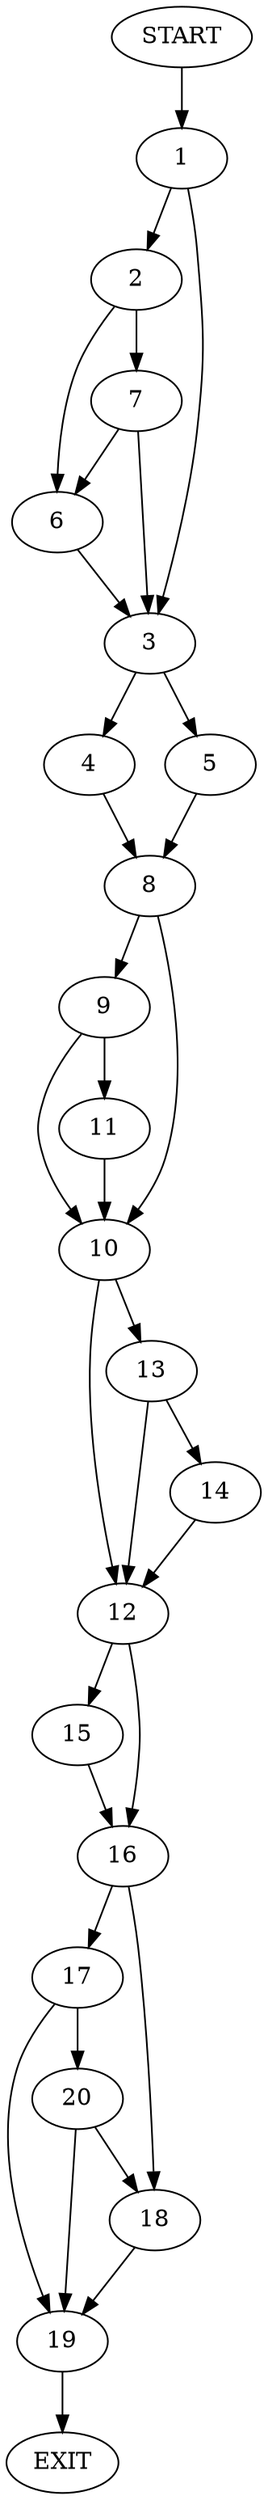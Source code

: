 digraph {
0 [label="START"]
21 [label="EXIT"]
0 -> 1
1 -> 2
1 -> 3
3 -> 4
3 -> 5
2 -> 6
2 -> 7
7 -> 6
7 -> 3
6 -> 3
4 -> 8
5 -> 8
8 -> 9
8 -> 10
9 -> 10
9 -> 11
10 -> 12
10 -> 13
11 -> 10
13 -> 12
13 -> 14
12 -> 15
12 -> 16
14 -> 12
15 -> 16
16 -> 17
16 -> 18
18 -> 19
17 -> 20
17 -> 19
20 -> 18
20 -> 19
19 -> 21
}
